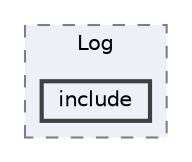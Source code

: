 digraph "components/Log/include"
{
 // LATEX_PDF_SIZE
  bgcolor="transparent";
  edge [fontname=Helvetica,fontsize=10,labelfontname=Helvetica,labelfontsize=10];
  node [fontname=Helvetica,fontsize=10,shape=box,height=0.2,width=0.4];
  compound=true
  subgraph clusterdir_e0265970d0c2b47964a8add59f80c8ad {
    graph [ bgcolor="#edf0f7", pencolor="grey50", label="Log", fontname=Helvetica,fontsize=10 style="filled,dashed", URL="dir_e0265970d0c2b47964a8add59f80c8ad.html",tooltip=""]
  dir_c6d223606f4410acafe784b765da61fc [label="include", fillcolor="#edf0f7", color="grey25", style="filled,bold", URL="dir_c6d223606f4410acafe784b765da61fc.html",tooltip=""];
  }
}
